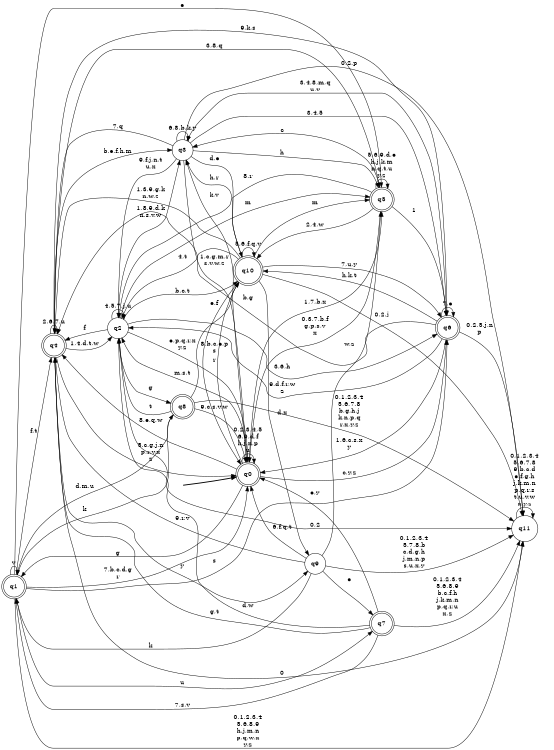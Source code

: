 digraph BlueStar {
__start0 [style = invis, shape = none, label = "", width = 0, height = 0];

rankdir=LR;
size="8,5";

s0 [style="rounded,filled", color="black", fillcolor="white" shape="doublecircle", label="q0"];
s1 [style="rounded,filled", color="black", fillcolor="white" shape="doublecircle", label="q1"];
s2 [style="filled", color="black", fillcolor="white" shape="circle", label="q2"];
s3 [style="filled", color="black", fillcolor="white" shape="circle", label="q3"];
s4 [style="rounded,filled", color="black", fillcolor="white" shape="doublecircle", label="q4"];
s5 [style="rounded,filled", color="black", fillcolor="white" shape="doublecircle", label="q5"];
s6 [style="rounded,filled", color="black", fillcolor="white" shape="doublecircle", label="q6"];
s7 [style="rounded,filled", color="black", fillcolor="white" shape="doublecircle", label="q7"];
s8 [style="rounded,filled", color="black", fillcolor="white" shape="doublecircle", label="q8"];
s9 [style="filled", color="black", fillcolor="white" shape="circle", label="q9"];
s10 [style="rounded,filled", color="black", fillcolor="white" shape="doublecircle", label="q10"];
s11 [style="filled", color="black", fillcolor="white" shape="circle", label="q11"];
subgraph cluster_main { 
	graph [pad=".75", ranksep="0.15", nodesep="0.15"];
	 style=invis; 
	__start0 -> s0 [penwidth=2];
}
s0 -> s0 [label="0,2,3,4,5\n6,9,d,f\nh,j,n,p\nu"];
s0 -> s1 [label="g"];
s0 -> s2 [label="m,s,t"];
s0 -> s3 [label="k,v"];
s0 -> s4 [label="8,e,q,w"];
s0 -> s5 [label="1,7,b,x"];
s0 -> s6 [label="c,y,z"];
s0 -> s10 [label="r"];
s1 -> s0 [label="7,b,c,d,g\nr"];
s1 -> s1 [label="v"];
s1 -> s4 [label="f,t"];
s1 -> s5 [label="e"];
s1 -> s6 [label="s"];
s1 -> s7 [label="u"];
s1 -> s8 [label="k"];
s1 -> s11 [label="0,1,2,3,4\n5,6,8,9\nh,j,m,n\np,q,w,x\ny,z"];
s2 -> s0 [label="e,p,q,r,x\ny,z"];
s2 -> s2 [label="4,5,7,j,u"];
s2 -> s3 [label="1,8,9,d,k\nn,s,v,w"];
s2 -> s4 [label="f"];
s2 -> s5 [label="m"];
s2 -> s6 [label="3,6,h"];
s2 -> s8 [label="g"];
s2 -> s10 [label="b,c,t"];
s2 -> s11 [label="0,2"];
s3 -> s0 [label="1,c,g,m,r\ns,v,w,z"];
s3 -> s2 [label="9,f,j,n,t\nu,x"];
s3 -> s3 [label="6,8,b,k,y"];
s3 -> s4 [label="7,q"];
s3 -> s5 [label="h"];
s3 -> s6 [label="3,4,5"];
s3 -> s10 [label="d,e"];
s3 -> s11 [label="0,2,p"];
s4 -> s0 [label="5,c,g,j,n\np,r,v,x\nz"];
s4 -> s2 [label="1,4,d,t,w"];
s4 -> s3 [label="b,e,f,h,m"];
s4 -> s4 [label="2,6,7,u"];
s4 -> s5 [label="3,8,q"];
s4 -> s6 [label="9,k,s"];
s4 -> s9 [label="y"];
s4 -> s11 [label="0"];
s5 -> s0 [label="0,3,7,b,f\ng,p,s,v\nx"];
s5 -> s2 [label="8,r"];
s5 -> s3 [label="c"];
s5 -> s5 [label="5,6,9,d,e\nh,j,k,m\nn,q,t,u\ny,z"];
s5 -> s6 [label="1"];
s5 -> s10 [label="2,4,w"];
s6 -> s0 [label="1,6,c,s,x\ny"];
s6 -> s2 [label="9,d,f,r,w\nz"];
s6 -> s3 [label="3,4,8,m,q\nu,v"];
s6 -> s4 [label="b,g"];
s6 -> s6 [label="7,e"];
s6 -> s10 [label="h,k,t"];
s6 -> s11 [label="0,2,5,j,n\np"];
s7 -> s0 [label="e,y"];
s7 -> s1 [label="7,s,v"];
s7 -> s2 [label="d,w"];
s7 -> s4 [label="g,t"];
s7 -> s11 [label="0,1,2,3,4\n5,6,8,9\nb,c,f,h\nj,k,m,n\np,q,r,u\nx,z"];
s8 -> s0 [label="9,c,s,v,w"];
s8 -> s1 [label="d,m,u"];
s8 -> s2 [label="t"];
s8 -> s10 [label="e,f"];
s8 -> s11 [label="0,1,2,3,4\n5,6,7,8\nb,g,h,j\nk,n,p,q\nr,x,y,z"];
s9 -> s0 [label="6,f,q,t"];
s9 -> s1 [label="k"];
s9 -> s4 [label="9,r,v"];
s9 -> s5 [label="w,z"];
s9 -> s7 [label="e"];
s9 -> s11 [label="0,1,2,3,4\n5,7,8,b\nc,d,g,h\nj,m,n,p\ns,u,x,y"];
s10 -> s0 [label="8,b,c,e,p\ns"];
s10 -> s2 [label="4,t"];
s10 -> s3 [label="h,r"];
s10 -> s4 [label="1,3,9,g,k\nn,w,z"];
s10 -> s5 [label="m"];
s10 -> s6 [label="7,u,y"];
s10 -> s9 [label="d,x"];
s10 -> s10 [label="5,6,f,q,v"];
s10 -> s11 [label="0,2,j"];
s11 -> s11 [label="0,1,2,3,4\n5,6,7,8\n9,b,c,d\ne,f,g,h\nj,k,m,n\np,q,r,s\nt,u,v,w\nx,y,z"];

}